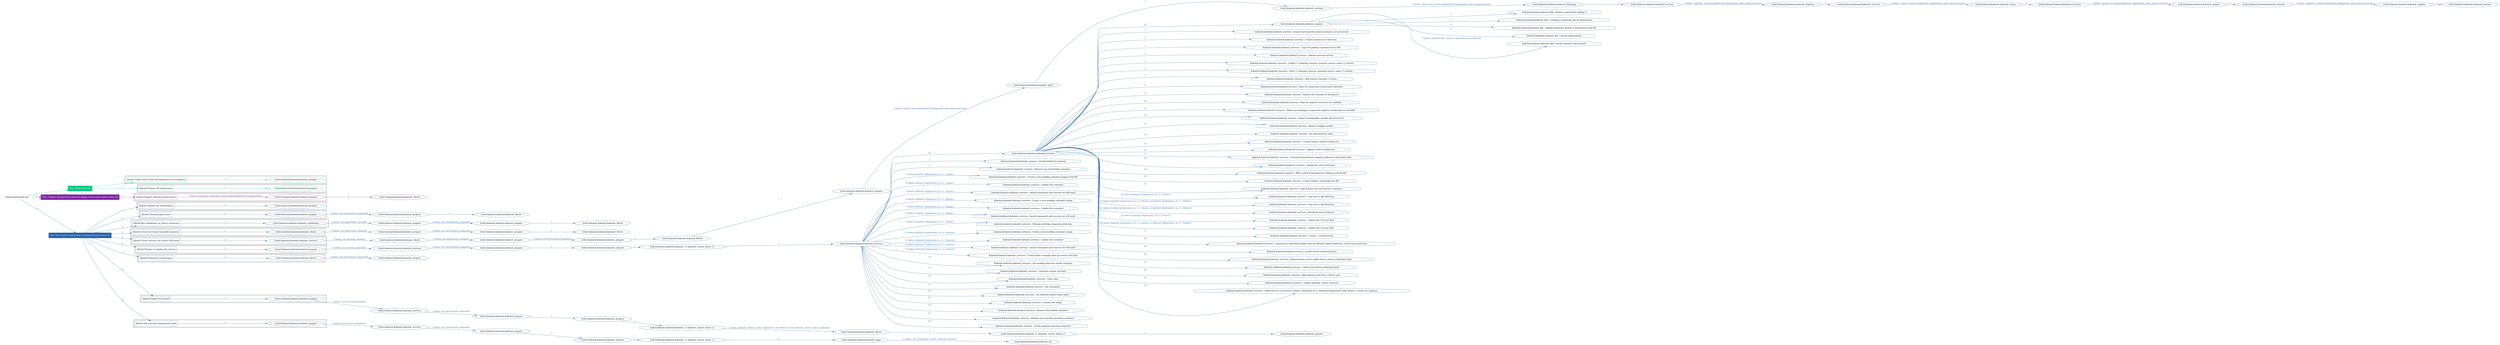 digraph {
	graph [concentrate=true ordering=in rankdir=LR ratio=fill]
	edge [esep=5 sep=10]
	"kubeinit/playbook.yml" [id=root_node style=dotted]
	play_42e244f8 [label="Play: Initial setup (1)" color="#03c980" fontcolor="#ffffff" id=play_42e244f8 shape=box style=filled tooltip=localhost]
	"kubeinit/playbook.yml" -> play_42e244f8 [label="1 " color="#03c980" fontcolor="#03c980" id=edge_1e1951b8 labeltooltip="1 " tooltip="1 "]
	subgraph "kubeinit.kubeinit.kubeinit_prepare" {
		role_d9546e90 [label="[role] kubeinit.kubeinit.kubeinit_prepare" color="#03c980" id=role_d9546e90 tooltip="kubeinit.kubeinit.kubeinit_prepare"]
	}
	subgraph "kubeinit.kubeinit.kubeinit_prepare" {
		role_b57c4869 [label="[role] kubeinit.kubeinit.kubeinit_prepare" color="#03c980" id=role_b57c4869 tooltip="kubeinit.kubeinit.kubeinit_prepare"]
	}
	subgraph "Play: Initial setup (1)" {
		play_42e244f8 -> block_f4c8f194 [label=1 color="#03c980" fontcolor="#03c980" id=edge_b91d3b22 labeltooltip=1 tooltip=1]
		subgraph cluster_block_f4c8f194 {
			block_f4c8f194 [label="[block] Gather facts about the deployment environment" color="#03c980" id=block_f4c8f194 labeltooltip="Gather facts about the deployment environment" shape=box tooltip="Gather facts about the deployment environment"]
			block_f4c8f194 -> role_d9546e90 [label="1 " color="#03c980" fontcolor="#03c980" id=edge_e4aee922 labeltooltip="1 " tooltip="1 "]
		}
		play_42e244f8 -> block_3f05c169 [label=2 color="#03c980" fontcolor="#03c980" id=edge_5834e0d4 labeltooltip=2 tooltip=2]
		subgraph cluster_block_3f05c169 {
			block_3f05c169 [label="[block] Prepare the hypervisors" color="#03c980" id=block_3f05c169 labeltooltip="Prepare the hypervisors" shape=box tooltip="Prepare the hypervisors"]
			block_3f05c169 -> role_b57c4869 [label="1 " color="#03c980" fontcolor="#03c980" id=edge_f9e964bc labeltooltip="1 " tooltip="1 "]
		}
	}
	play_989cc73f [label="Play: Prepare all hypervisor hosts to deploy service and cluster nodes (0)" color="#8225a7" fontcolor="#ffffff" id=play_989cc73f shape=box style=filled tooltip="Play: Prepare all hypervisor hosts to deploy service and cluster nodes (0)"]
	"kubeinit/playbook.yml" -> play_989cc73f [label="2 " color="#8225a7" fontcolor="#8225a7" id=edge_60606e84 labeltooltip="2 " tooltip="2 "]
	subgraph "kubeinit.kubeinit.kubeinit_libvirt" {
		role_faf6bb1a [label="[role] kubeinit.kubeinit.kubeinit_libvirt" color="#8225a7" id=role_faf6bb1a tooltip="kubeinit.kubeinit.kubeinit_libvirt"]
	}
	subgraph "kubeinit.kubeinit.kubeinit_prepare" {
		role_3ed3bcba [label="[role] kubeinit.kubeinit.kubeinit_prepare" color="#8225a7" id=role_3ed3bcba tooltip="kubeinit.kubeinit.kubeinit_prepare"]
		role_3ed3bcba -> role_faf6bb1a [label="1 " color="#8225a7" fontcolor="#8225a7" id=edge_54ae3745 labeltooltip="1 " tooltip="1 "]
	}
	subgraph "Play: Prepare all hypervisor hosts to deploy service and cluster nodes (0)" {
		play_989cc73f -> block_2b650f80 [label=1 color="#8225a7" fontcolor="#8225a7" id=edge_3385cfff labeltooltip=1 tooltip=1]
		subgraph cluster_block_2b650f80 {
			block_2b650f80 [label="[block] Prepare individual hypervisors" color="#8225a7" id=block_2b650f80 labeltooltip="Prepare individual hypervisors" shape=box tooltip="Prepare individual hypervisors"]
			block_2b650f80 -> role_3ed3bcba [label="1 [when: inventory_hostname in hostvars['kubeinit-facts'].hypervisors]" color="#8225a7" fontcolor="#8225a7" id=edge_51f7db3e labeltooltip="1 [when: inventory_hostname in hostvars['kubeinit-facts'].hypervisors]" tooltip="1 [when: inventory_hostname in hostvars['kubeinit-facts'].hypervisors]"]
		}
	}
	play_c8bc311c [label="Play: Run cluster deployment on prepared hypervisors (1)" color="#2562a7" fontcolor="#ffffff" id=play_c8bc311c shape=box style=filled tooltip=localhost]
	"kubeinit/playbook.yml" -> play_c8bc311c [label="3 " color="#2562a7" fontcolor="#2562a7" id=edge_22ffd427 labeltooltip="3 " tooltip="3 "]
	subgraph "kubeinit.kubeinit.kubeinit_prepare" {
		role_20890794 [label="[role] kubeinit.kubeinit.kubeinit_prepare" color="#2562a7" id=role_20890794 tooltip="kubeinit.kubeinit.kubeinit_prepare"]
	}
	subgraph "kubeinit.kubeinit.kubeinit_libvirt" {
		role_d68e4cef [label="[role] kubeinit.kubeinit.kubeinit_libvirt" color="#2562a7" id=role_d68e4cef tooltip="kubeinit.kubeinit.kubeinit_libvirt"]
	}
	subgraph "kubeinit.kubeinit.kubeinit_prepare" {
		role_cb5c30f6 [label="[role] kubeinit.kubeinit.kubeinit_prepare" color="#2562a7" id=role_cb5c30f6 tooltip="kubeinit.kubeinit.kubeinit_prepare"]
		role_cb5c30f6 -> role_d68e4cef [label="1 " color="#2562a7" fontcolor="#2562a7" id=edge_a87e26b9 labeltooltip="1 " tooltip="1 "]
	}
	subgraph "kubeinit.kubeinit.kubeinit_prepare" {
		role_8120a46f [label="[role] kubeinit.kubeinit.kubeinit_prepare" color="#2562a7" id=role_8120a46f tooltip="kubeinit.kubeinit.kubeinit_prepare"]
		role_8120a46f -> role_cb5c30f6 [label="1 [when: not environment_prepared]" color="#2562a7" fontcolor="#2562a7" id=edge_99694b07 labeltooltip="1 [when: not environment_prepared]" tooltip="1 [when: not environment_prepared]"]
	}
	subgraph "kubeinit.kubeinit.kubeinit_libvirt" {
		role_d06cf3f2 [label="[role] kubeinit.kubeinit.kubeinit_libvirt" color="#2562a7" id=role_d06cf3f2 tooltip="kubeinit.kubeinit.kubeinit_libvirt"]
	}
	subgraph "kubeinit.kubeinit.kubeinit_prepare" {
		role_d51ff92b [label="[role] kubeinit.kubeinit.kubeinit_prepare" color="#2562a7" id=role_d51ff92b tooltip="kubeinit.kubeinit.kubeinit_prepare"]
		role_d51ff92b -> role_d06cf3f2 [label="1 " color="#2562a7" fontcolor="#2562a7" id=edge_aaea1146 labeltooltip="1 " tooltip="1 "]
	}
	subgraph "kubeinit.kubeinit.kubeinit_prepare" {
		role_547bce55 [label="[role] kubeinit.kubeinit.kubeinit_prepare" color="#2562a7" id=role_547bce55 tooltip="kubeinit.kubeinit.kubeinit_prepare"]
		role_547bce55 -> role_d51ff92b [label="1 [when: not environment_prepared]" color="#2562a7" fontcolor="#2562a7" id=edge_a17c99a7 labeltooltip="1 [when: not environment_prepared]" tooltip="1 [when: not environment_prepared]"]
	}
	subgraph "kubeinit.kubeinit.kubeinit_validations" {
		role_ed569d4a [label="[role] kubeinit.kubeinit.kubeinit_validations" color="#2562a7" id=role_ed569d4a tooltip="kubeinit.kubeinit.kubeinit_validations"]
		role_ed569d4a -> role_547bce55 [label="1 [when: not hypervisors_cleaned]" color="#2562a7" fontcolor="#2562a7" id=edge_edaa3bbb labeltooltip="1 [when: not hypervisors_cleaned]" tooltip="1 [when: not hypervisors_cleaned]"]
	}
	subgraph "kubeinit.kubeinit.kubeinit_libvirt" {
		role_083f1876 [label="[role] kubeinit.kubeinit.kubeinit_libvirt" color="#2562a7" id=role_083f1876 tooltip="kubeinit.kubeinit.kubeinit_libvirt"]
	}
	subgraph "kubeinit.kubeinit.kubeinit_prepare" {
		role_628fb7a4 [label="[role] kubeinit.kubeinit.kubeinit_prepare" color="#2562a7" id=role_628fb7a4 tooltip="kubeinit.kubeinit.kubeinit_prepare"]
		role_628fb7a4 -> role_083f1876 [label="1 " color="#2562a7" fontcolor="#2562a7" id=edge_62d9f1c4 labeltooltip="1 " tooltip="1 "]
	}
	subgraph "kubeinit.kubeinit.kubeinit_prepare" {
		role_8d0ef0d5 [label="[role] kubeinit.kubeinit.kubeinit_prepare" color="#2562a7" id=role_8d0ef0d5 tooltip="kubeinit.kubeinit.kubeinit_prepare"]
		role_8d0ef0d5 -> role_628fb7a4 [label="1 [when: not environment_prepared]" color="#2562a7" fontcolor="#2562a7" id=edge_c44d6327 labeltooltip="1 [when: not environment_prepared]" tooltip="1 [when: not environment_prepared]"]
	}
	subgraph "kubeinit.kubeinit.kubeinit_libvirt" {
		role_dfb005b9 [label="[role] kubeinit.kubeinit.kubeinit_libvirt" color="#2562a7" id=role_dfb005b9 tooltip="kubeinit.kubeinit.kubeinit_libvirt"]
		role_dfb005b9 -> role_8d0ef0d5 [label="1 [when: not hypervisors_cleaned]" color="#2562a7" fontcolor="#2562a7" id=edge_dd7a2e96 labeltooltip="1 [when: not hypervisors_cleaned]" tooltip="1 [when: not hypervisors_cleaned]"]
	}
	subgraph "kubeinit.kubeinit.kubeinit_services" {
		role_393c194b [label="[role] kubeinit.kubeinit.kubeinit_services" color="#2562a7" id=role_393c194b tooltip="kubeinit.kubeinit.kubeinit_services"]
	}
	subgraph "kubeinit.kubeinit.kubeinit_registry" {
		role_a45df816 [label="[role] kubeinit.kubeinit.kubeinit_registry" color="#2562a7" id=role_a45df816 tooltip="kubeinit.kubeinit.kubeinit_registry"]
		role_a45df816 -> role_393c194b [label="1 " color="#2562a7" fontcolor="#2562a7" id=edge_ab896082 labeltooltip="1 " tooltip="1 "]
	}
	subgraph "kubeinit.kubeinit.kubeinit_services" {
		role_e34372f3 [label="[role] kubeinit.kubeinit.kubeinit_services" color="#2562a7" id=role_e34372f3 tooltip="kubeinit.kubeinit.kubeinit_services"]
		role_e34372f3 -> role_a45df816 [label="1 [when: 'registry' in hostvars[kubeinit_deployment_node_name].services]" color="#2562a7" fontcolor="#2562a7" id=edge_83b61aa1 labeltooltip="1 [when: 'registry' in hostvars[kubeinit_deployment_node_name].services]" tooltip="1 [when: 'registry' in hostvars[kubeinit_deployment_node_name].services]"]
	}
	subgraph "kubeinit.kubeinit.kubeinit_apache" {
		role_9abe15b5 [label="[role] kubeinit.kubeinit.kubeinit_apache" color="#2562a7" id=role_9abe15b5 tooltip="kubeinit.kubeinit.kubeinit_apache"]
		role_9abe15b5 -> role_e34372f3 [label="1 " color="#2562a7" fontcolor="#2562a7" id=edge_14d69150 labeltooltip="1 " tooltip="1 "]
	}
	subgraph "kubeinit.kubeinit.kubeinit_services" {
		role_fe575881 [label="[role] kubeinit.kubeinit.kubeinit_services" color="#2562a7" id=role_fe575881 tooltip="kubeinit.kubeinit.kubeinit_services"]
		role_fe575881 -> role_9abe15b5 [label="1 [when: 'apache' in hostvars[kubeinit_deployment_node_name].services]" color="#2562a7" fontcolor="#2562a7" id=edge_72439641 labeltooltip="1 [when: 'apache' in hostvars[kubeinit_deployment_node_name].services]" tooltip="1 [when: 'apache' in hostvars[kubeinit_deployment_node_name].services]"]
	}
	subgraph "kubeinit.kubeinit.kubeinit_nexus" {
		role_277f8f9c [label="[role] kubeinit.kubeinit.kubeinit_nexus" color="#2562a7" id=role_277f8f9c tooltip="kubeinit.kubeinit.kubeinit_nexus"]
		role_277f8f9c -> role_fe575881 [label="1 " color="#2562a7" fontcolor="#2562a7" id=edge_4ac72d30 labeltooltip="1 " tooltip="1 "]
	}
	subgraph "kubeinit.kubeinit.kubeinit_services" {
		role_944e7c6f [label="[role] kubeinit.kubeinit.kubeinit_services" color="#2562a7" id=role_944e7c6f tooltip="kubeinit.kubeinit.kubeinit_services"]
		role_944e7c6f -> role_277f8f9c [label="1 [when: 'nexus' in hostvars[kubeinit_deployment_node_name].services]" color="#2562a7" fontcolor="#2562a7" id=edge_e84fbb51 labeltooltip="1 [when: 'nexus' in hostvars[kubeinit_deployment_node_name].services]" tooltip="1 [when: 'nexus' in hostvars[kubeinit_deployment_node_name].services]"]
	}
	subgraph "kubeinit.kubeinit.kubeinit_haproxy" {
		role_cde530d7 [label="[role] kubeinit.kubeinit.kubeinit_haproxy" color="#2562a7" id=role_cde530d7 tooltip="kubeinit.kubeinit.kubeinit_haproxy"]
		role_cde530d7 -> role_944e7c6f [label="1 " color="#2562a7" fontcolor="#2562a7" id=edge_bcba0650 labeltooltip="1 " tooltip="1 "]
	}
	subgraph "kubeinit.kubeinit.kubeinit_services" {
		role_4569826a [label="[role] kubeinit.kubeinit.kubeinit_services" color="#2562a7" id=role_4569826a tooltip="kubeinit.kubeinit.kubeinit_services"]
		role_4569826a -> role_cde530d7 [label="1 [when: 'haproxy' in hostvars[kubeinit_deployment_node_name].services]" color="#2562a7" fontcolor="#2562a7" id=edge_2f74b933 labeltooltip="1 [when: 'haproxy' in hostvars[kubeinit_deployment_node_name].services]" tooltip="1 [when: 'haproxy' in hostvars[kubeinit_deployment_node_name].services]"]
	}
	subgraph "kubeinit.kubeinit.kubeinit_dnsmasq" {
		role_87e85db6 [label="[role] kubeinit.kubeinit.kubeinit_dnsmasq" color="#2562a7" id=role_87e85db6 tooltip="kubeinit.kubeinit.kubeinit_dnsmasq"]
		role_87e85db6 -> role_4569826a [label="1 " color="#2562a7" fontcolor="#2562a7" id=edge_be9045da labeltooltip="1 " tooltip="1 "]
	}
	subgraph "kubeinit.kubeinit.kubeinit_services" {
		role_64600c8c [label="[role] kubeinit.kubeinit.kubeinit_services" color="#2562a7" id=role_64600c8c tooltip="kubeinit.kubeinit.kubeinit_services"]
		role_64600c8c -> role_87e85db6 [label="1 [when: 'dnsmasq' in hostvars[kubeinit_deployment_node_name].services]" color="#2562a7" fontcolor="#2562a7" id=edge_2c0a314c labeltooltip="1 [when: 'dnsmasq' in hostvars[kubeinit_deployment_node_name].services]" tooltip="1 [when: 'dnsmasq' in hostvars[kubeinit_deployment_node_name].services]"]
	}
	subgraph "kubeinit.kubeinit.kubeinit_bind" {
		role_413295aa [label="[role] kubeinit.kubeinit.kubeinit_bind" color="#2562a7" id=role_413295aa tooltip="kubeinit.kubeinit.kubeinit_bind"]
		role_413295aa -> role_64600c8c [label="1 " color="#2562a7" fontcolor="#2562a7" id=edge_1981d1b9 labeltooltip="1 " tooltip="1 "]
	}
	subgraph "kubeinit.kubeinit.kubeinit_prepare" {
		role_55ae7fe6 [label="[role] kubeinit.kubeinit.kubeinit_prepare" color="#2562a7" id=role_55ae7fe6 tooltip="kubeinit.kubeinit.kubeinit_prepare"]
		role_55ae7fe6 -> role_413295aa [label="1 [when: 'bind' in hostvars[kubeinit_deployment_node_name].services]" color="#2562a7" fontcolor="#2562a7" id=edge_7ae6595b labeltooltip="1 [when: 'bind' in hostvars[kubeinit_deployment_node_name].services]" tooltip="1 [when: 'bind' in hostvars[kubeinit_deployment_node_name].services]"]
	}
	subgraph "kubeinit.kubeinit.kubeinit_libvirt" {
		role_6c0e1702 [label="[role] kubeinit.kubeinit.kubeinit_libvirt" color="#2562a7" id=role_6c0e1702 tooltip="kubeinit.kubeinit.kubeinit_libvirt"]
		role_6c0e1702 -> role_55ae7fe6 [label="1 " color="#2562a7" fontcolor="#2562a7" id=edge_a5422175 labeltooltip="1 " tooltip="1 "]
	}
	subgraph "kubeinit.kubeinit.kubeinit_prepare" {
		role_e1e1d850 [label="[role] kubeinit.kubeinit.kubeinit_prepare" color="#2562a7" id=role_e1e1d850 tooltip="kubeinit.kubeinit.kubeinit_prepare"]
		role_e1e1d850 -> role_6c0e1702 [label="1 " color="#2562a7" fontcolor="#2562a7" id=edge_8c3ee0d5 labeltooltip="1 " tooltip="1 "]
	}
	subgraph "kubeinit.kubeinit.kubeinit_prepare" {
		role_0864e95d [label="[role] kubeinit.kubeinit.kubeinit_prepare" color="#2562a7" id=role_0864e95d tooltip="kubeinit.kubeinit.kubeinit_prepare"]
		role_0864e95d -> role_e1e1d850 [label="1 [when: not environment_prepared]" color="#2562a7" fontcolor="#2562a7" id=edge_b40484a5 labeltooltip="1 [when: not environment_prepared]" tooltip="1 [when: not environment_prepared]"]
	}
	subgraph "kubeinit.kubeinit.kubeinit_libvirt" {
		role_33d651c0 [label="[role] kubeinit.kubeinit.kubeinit_libvirt" color="#2562a7" id=role_33d651c0 tooltip="kubeinit.kubeinit.kubeinit_libvirt"]
		role_33d651c0 -> role_0864e95d [label="1 [when: not hypervisors_cleaned]" color="#2562a7" fontcolor="#2562a7" id=edge_5c3a0531 labeltooltip="1 [when: not hypervisors_cleaned]" tooltip="1 [when: not hypervisors_cleaned]"]
	}
	subgraph "kubeinit.kubeinit.kubeinit_services" {
		role_1fc69fdf [label="[role] kubeinit.kubeinit.kubeinit_services" color="#2562a7" id=role_1fc69fdf tooltip="kubeinit.kubeinit.kubeinit_services"]
		role_1fc69fdf -> role_33d651c0 [label="1 [when: not network_created]" color="#2562a7" fontcolor="#2562a7" id=edge_e6607e3c labeltooltip="1 [when: not network_created]" tooltip="1 [when: not network_created]"]
	}
	subgraph "kubeinit.kubeinit.kubeinit_prepare" {
		role_a03e78ae [label="[role] kubeinit.kubeinit.kubeinit_prepare" color="#2562a7" id=role_a03e78ae tooltip="kubeinit.kubeinit.kubeinit_prepare"]
		task_5f88e797 [label="kubeinit.kubeinit.kubeinit_k8s : Remove repo before adding it" color="#2562a7" id=task_5f88e797 shape=octagon tooltip="kubeinit.kubeinit.kubeinit_k8s : Remove repo before adding it"]
		role_a03e78ae -> task_5f88e797 [label="1 " color="#2562a7" fontcolor="#2562a7" id=edge_fd5378a0 labeltooltip="1 " tooltip="1 "]
		task_5d8c2576 [label="kubeinit.kubeinit.kubeinit_k8s : Creating a repository file for Kubernetes" color="#2562a7" id=task_5d8c2576 shape=octagon tooltip="kubeinit.kubeinit.kubeinit_k8s : Creating a repository file for Kubernetes"]
		role_a03e78ae -> task_5d8c2576 [label="2 " color="#2562a7" fontcolor="#2562a7" id=edge_168c36da labeltooltip="2 " tooltip="2 "]
		task_48e91de2 [label="kubeinit.kubeinit.kubeinit_k8s : Adding repository details in Kubernetes repo file." color="#2562a7" id=task_48e91de2 shape=octagon tooltip="kubeinit.kubeinit.kubeinit_k8s : Adding repository details in Kubernetes repo file."]
		role_a03e78ae -> task_48e91de2 [label="3 " color="#2562a7" fontcolor="#2562a7" id=edge_da0cce11 labeltooltip="3 " tooltip="3 "]
		task_f73ea80f [label="kubeinit.kubeinit.kubeinit_k8s : Install requirements" color="#2562a7" id=task_f73ea80f shape=octagon tooltip="kubeinit.kubeinit.kubeinit_k8s : Install requirements"]
		role_a03e78ae -> task_f73ea80f [label="4 " color="#2562a7" fontcolor="#2562a7" id=edge_8b3468db labeltooltip="4 " tooltip="4 "]
		task_a3e29158 [label="kubeinit.kubeinit.kubeinit_k8s : Install common requirements" color="#2562a7" id=task_a3e29158 shape=octagon tooltip="kubeinit.kubeinit.kubeinit_k8s : Install common requirements"]
		role_a03e78ae -> task_a3e29158 [label="5 [when: kubeinit_k8s_common_dependencies is defined]" color="#2562a7" fontcolor="#2562a7" id=edge_c68207af labeltooltip="5 [when: kubeinit_k8s_common_dependencies is defined]" tooltip="5 [when: kubeinit_k8s_common_dependencies is defined]"]
	}
	subgraph "kubeinit.kubeinit.kubeinit_services" {
		role_c38144dc [label="[role] kubeinit.kubeinit.kubeinit_services" color="#2562a7" id=role_c38144dc tooltip="kubeinit.kubeinit.kubeinit_services"]
		task_924d82d4 [label="kubeinit.kubeinit.kubeinit_services : Ensure user specific systemd instance are persistent" color="#2562a7" id=task_924d82d4 shape=octagon tooltip="kubeinit.kubeinit.kubeinit_services : Ensure user specific systemd instance are persistent"]
		role_c38144dc -> task_924d82d4 [label="1 " color="#2562a7" fontcolor="#2562a7" id=edge_4f297fee labeltooltip="1 " tooltip="1 "]
		task_49b4b159 [label="kubeinit.kubeinit.kubeinit_services : Create systemd user directory" color="#2562a7" id=task_49b4b159 shape=octagon tooltip="kubeinit.kubeinit.kubeinit_services : Create systemd user directory"]
		role_c38144dc -> task_49b4b159 [label="2 " color="#2562a7" fontcolor="#2562a7" id=edge_0caf2b96 labeltooltip="2 " tooltip="2 "]
		task_49e68eff [label="kubeinit.kubeinit.kubeinit_services : Copy the podman systemd service file" color="#2562a7" id=task_49e68eff shape=octagon tooltip="kubeinit.kubeinit.kubeinit_services : Copy the podman systemd service file"]
		role_c38144dc -> task_49e68eff [label="3 " color="#2562a7" fontcolor="#2562a7" id=edge_0d854b4b labeltooltip="3 " tooltip="3 "]
		task_e6019556 [label="kubeinit.kubeinit.kubeinit_services : Reload systemd service" color="#2562a7" id=task_e6019556 shape=octagon tooltip="kubeinit.kubeinit.kubeinit_services : Reload systemd service"]
		role_c38144dc -> task_e6019556 [label="4 " color="#2562a7" fontcolor="#2562a7" id=edge_9f67343c labeltooltip="4 " tooltip="4 "]
		task_acd3a3b6 [label="kubeinit.kubeinit.kubeinit_services : Enable {{ kubeinit_services_systemd_service_name }}.service" color="#2562a7" id=task_acd3a3b6 shape=octagon tooltip="kubeinit.kubeinit.kubeinit_services : Enable {{ kubeinit_services_systemd_service_name }}.service"]
		role_c38144dc -> task_acd3a3b6 [label="5 " color="#2562a7" fontcolor="#2562a7" id=edge_cc7eada1 labeltooltip="5 " tooltip="5 "]
		task_b0c1d27e [label="kubeinit.kubeinit.kubeinit_services : Start {{ kubeinit_services_systemd_service_name }}.service" color="#2562a7" id=task_b0c1d27e shape=octagon tooltip="kubeinit.kubeinit.kubeinit_services : Start {{ kubeinit_services_systemd_service_name }}.service"]
		role_c38144dc -> task_b0c1d27e [label="6 " color="#2562a7" fontcolor="#2562a7" id=edge_0beea1d4 labeltooltip="6 " tooltip="6 "]
		task_208efa67 [label="kubeinit.kubeinit.kubeinit_services : Add remote container to hosts" color="#2562a7" id=task_208efa67 shape=octagon tooltip="kubeinit.kubeinit.kubeinit_services : Add remote container to hosts"]
		role_c38144dc -> task_208efa67 [label="7 " color="#2562a7" fontcolor="#2562a7" id=edge_abb6c97a labeltooltip="7 " tooltip="7 "]
		task_bc14a6f4 [label="kubeinit.kubeinit.kubeinit_services : Wait for connection to provision container" color="#2562a7" id=task_bc14a6f4 shape=octagon tooltip="kubeinit.kubeinit.kubeinit_services : Wait for connection to provision container"]
		role_c38144dc -> task_bc14a6f4 [label="8 " color="#2562a7" fontcolor="#2562a7" id=edge_376f2f9e labeltooltip="8 " tooltip="8 "]
		task_d73e8bde [label="kubeinit.kubeinit.kubeinit_services : Read in the contents of domain.crt" color="#2562a7" id=task_d73e8bde shape=octagon tooltip="kubeinit.kubeinit.kubeinit_services : Read in the contents of domain.crt"]
		role_c38144dc -> task_d73e8bde [label="9 " color="#2562a7" fontcolor="#2562a7" id=edge_036b5fa0 labeltooltip="9 " tooltip="9 "]
		task_cb1d91b1 [label="kubeinit.kubeinit.kubeinit_services : Wait for registry service to be available" color="#2562a7" id=task_cb1d91b1 shape=octagon tooltip="kubeinit.kubeinit.kubeinit_services : Wait for registry service to be available"]
		role_c38144dc -> task_cb1d91b1 [label="10 " color="#2562a7" fontcolor="#2562a7" id=edge_25a616c9 labeltooltip="10 " tooltip="10 "]
		task_ec1cc793 [label="kubeinit.kubeinit.kubeinit_services : Make sure packages to generate registry credentials are installed" color="#2562a7" id=task_ec1cc793 shape=octagon tooltip="kubeinit.kubeinit.kubeinit_services : Make sure packages to generate registry credentials are installed"]
		role_c38144dc -> task_ec1cc793 [label="11 " color="#2562a7" fontcolor="#2562a7" id=edge_490a4f6b labeltooltip="11 " tooltip="11 "]
		task_eb9cd8ec [label="kubeinit.kubeinit.kubeinit_services : Install cryptography, passlib and nexus3-cli" color="#2562a7" id=task_eb9cd8ec shape=octagon tooltip="kubeinit.kubeinit.kubeinit_services : Install cryptography, passlib and nexus3-cli"]
		role_c38144dc -> task_eb9cd8ec [label="12 " color="#2562a7" fontcolor="#2562a7" id=edge_7199588c labeltooltip="12 " tooltip="12 "]
		task_fcd43b9c [label="kubeinit.kubeinit.kubeinit_services : Remove nologin marker" color="#2562a7" id=task_fcd43b9c shape=octagon tooltip="kubeinit.kubeinit.kubeinit_services : Remove nologin marker"]
		role_c38144dc -> task_fcd43b9c [label="13 " color="#2562a7" fontcolor="#2562a7" id=edge_ed7a44e1 labeltooltip="13 " tooltip="13 "]
		task_1a8c311b [label="kubeinit.kubeinit.kubeinit_services : Set disconnected_auth" color="#2562a7" id=task_1a8c311b shape=octagon tooltip="kubeinit.kubeinit.kubeinit_services : Set disconnected_auth"]
		role_c38144dc -> task_1a8c311b [label="14 " color="#2562a7" fontcolor="#2562a7" id=edge_572d9b7e labeltooltip="14 " tooltip="14 "]
		task_8dd6ccb1 [label="kubeinit.kubeinit.kubeinit_services : Create registry auth for pullsecret" color="#2562a7" id=task_8dd6ccb1 shape=octagon tooltip="kubeinit.kubeinit.kubeinit_services : Create registry auth for pullsecret"]
		role_c38144dc -> task_8dd6ccb1 [label="15 " color="#2562a7" fontcolor="#2562a7" id=edge_f45306d3 labeltooltip="15 " tooltip="15 "]
		task_800909a1 [label="kubeinit.kubeinit.kubeinit_services : Append auths to pullsecret" color="#2562a7" id=task_800909a1 shape=octagon tooltip="kubeinit.kubeinit.kubeinit_services : Append auths to pullsecret"]
		role_c38144dc -> task_800909a1 [label="16 " color="#2562a7" fontcolor="#2562a7" id=edge_4f8b2611 labeltooltip="16 " tooltip="16 "]
		task_dd377e2e [label="kubeinit.kubeinit.kubeinit_services : Override final kubeinit_registry_pullsecret with both auths" color="#2562a7" id=task_dd377e2e shape=octagon tooltip="kubeinit.kubeinit.kubeinit_services : Override final kubeinit_registry_pullsecret with both auths"]
		role_c38144dc -> task_dd377e2e [label="17 " color="#2562a7" fontcolor="#2562a7" id=edge_babe5aae labeltooltip="17 " tooltip="17 "]
		task_de99131f [label="kubeinit.kubeinit.kubeinit_services : Debug the creds dictionary" color="#2562a7" id=task_de99131f shape=octagon tooltip="kubeinit.kubeinit.kubeinit_services : Debug the creds dictionary"]
		role_c38144dc -> task_de99131f [label="18 " color="#2562a7" fontcolor="#2562a7" id=edge_83f58c9b labeltooltip="18 " tooltip="18 "]
		task_ba7d9320 [label="kubeinit.kubeinit.kubeinit_services : Write auth for disconnected registry auth details" color="#2562a7" id=task_ba7d9320 shape=octagon tooltip="kubeinit.kubeinit.kubeinit_services : Write auth for disconnected registry auth details"]
		role_c38144dc -> task_ba7d9320 [label="19 " color="#2562a7" fontcolor="#2562a7" id=edge_790c2394 labeltooltip="19 " tooltip="19 "]
		task_36ea8ff0 [label="kubeinit.kubeinit.kubeinit_services : Create registry auth pullsecret file" color="#2562a7" id=task_36ea8ff0 shape=octagon tooltip="kubeinit.kubeinit.kubeinit_services : Create registry auth pullsecret file"]
		role_c38144dc -> task_36ea8ff0 [label="20 " color="#2562a7" fontcolor="#2562a7" id=edge_be25edf2 labeltooltip="20 " tooltip="20 "]
		task_a3bd43e3 [label="kubeinit.kubeinit.kubeinit_services : Copy domain cert into services container" color="#2562a7" id=task_a3bd43e3 shape=octagon tooltip="kubeinit.kubeinit.kubeinit_services : Copy domain cert into services container"]
		role_c38144dc -> task_a3bd43e3 [label="21 " color="#2562a7" fontcolor="#2562a7" id=edge_bafb6ba4 labeltooltip="21 " tooltip="21 "]
		task_b272d182 [label="kubeinit.kubeinit.kubeinit_services : Copy cert to pki directory" color="#2562a7" id=task_b272d182 shape=octagon tooltip="kubeinit.kubeinit.kubeinit_services : Copy cert to pki directory"]
		role_c38144dc -> task_b272d182 [label="22 [when: kubeinit_deployment_os == 'centos']" color="#2562a7" fontcolor="#2562a7" id=edge_f5326021 labeltooltip="22 [when: kubeinit_deployment_os == 'centos']" tooltip="22 [when: kubeinit_deployment_os == 'centos']"]
		task_b31ef0be [label="kubeinit.kubeinit.kubeinit_services : Copy cert to pki directory" color="#2562a7" id=task_b31ef0be shape=octagon tooltip="kubeinit.kubeinit.kubeinit_services : Copy cert to pki directory"]
		role_c38144dc -> task_b31ef0be [label="23 [when: kubeinit_deployment_os == 'ubuntu' or kubeinit_deployment_os == 'debian']" color="#2562a7" fontcolor="#2562a7" id=edge_6589500a labeltooltip="23 [when: kubeinit_deployment_os == 'ubuntu' or kubeinit_deployment_os == 'debian']" tooltip="23 [when: kubeinit_deployment_os == 'ubuntu' or kubeinit_deployment_os == 'debian']"]
		task_f0979397 [label="kubeinit.kubeinit.kubeinit_services : Install all certs in ubuntu" color="#2562a7" id=task_f0979397 shape=octagon tooltip="kubeinit.kubeinit.kubeinit_services : Install all certs in ubuntu"]
		role_c38144dc -> task_f0979397 [label="24 [when: kubeinit_deployment_os == 'ubuntu' or kubeinit_deployment_os == 'debian']" color="#2562a7" fontcolor="#2562a7" id=edge_b7c8d2bd labeltooltip="24 [when: kubeinit_deployment_os == 'ubuntu' or kubeinit_deployment_os == 'debian']" tooltip="24 [when: kubeinit_deployment_os == 'ubuntu' or kubeinit_deployment_os == 'debian']"]
		task_74c77564 [label="kubeinit.kubeinit.kubeinit_services : Update the CA trust files" color="#2562a7" id=task_74c77564 shape=octagon tooltip="kubeinit.kubeinit.kubeinit_services : Update the CA trust files"]
		role_c38144dc -> task_74c77564 [label="25 [when: kubeinit_deployment_os == 'centos']" color="#2562a7" fontcolor="#2562a7" id=edge_13865e1e labeltooltip="25 [when: kubeinit_deployment_os == 'centos']" tooltip="25 [when: kubeinit_deployment_os == 'centos']"]
		task_544abf31 [label="kubeinit.kubeinit.kubeinit_services : Update the CA trust files" color="#2562a7" id=task_544abf31 shape=octagon tooltip="kubeinit.kubeinit.kubeinit_services : Update the CA trust files"]
		role_c38144dc -> task_544abf31 [label="26 [when: kubeinit_deployment_os == 'ubuntu' or kubeinit_deployment_os == 'debian']" color="#2562a7" fontcolor="#2562a7" id=edge_951084e6 labeltooltip="26 [when: kubeinit_deployment_os == 'ubuntu' or kubeinit_deployment_os == 'debian']" tooltip="26 [when: kubeinit_deployment_os == 'ubuntu' or kubeinit_deployment_os == 'debian']"]
		task_1655620b [label="kubeinit.kubeinit.kubeinit_services : Create ~/.ssh directory" color="#2562a7" id=task_1655620b shape=octagon tooltip="kubeinit.kubeinit.kubeinit_services : Create ~/.ssh directory"]
		role_c38144dc -> task_1655620b [label="27 " color="#2562a7" fontcolor="#2562a7" id=edge_b9b8a089 labeltooltip="27 " tooltip="27 "]
		task_07663cce [label="kubeinit.kubeinit.kubeinit_services : Generate an OpenSSH keypair with the default values (4096 bits, rsa) for provision host" color="#2562a7" id=task_07663cce shape=octagon tooltip="kubeinit.kubeinit.kubeinit_services : Generate an OpenSSH keypair with the default values (4096 bits, rsa) for provision host"]
		role_c38144dc -> task_07663cce [label="28 " color="#2562a7" fontcolor="#2562a7" id=edge_89b1da6a labeltooltip="28 " tooltip="28 "]
		task_fc0d668c [label="kubeinit.kubeinit.kubeinit_services : Install cluster authorized keys" color="#2562a7" id=task_fc0d668c shape=octagon tooltip="kubeinit.kubeinit.kubeinit_services : Install cluster authorized keys"]
		role_c38144dc -> task_fc0d668c [label="29 " color="#2562a7" fontcolor="#2562a7" id=edge_8e92e1d8 labeltooltip="29 " tooltip="29 "]
		task_11130522 [label="kubeinit.kubeinit.kubeinit_services : Add provision service public key to cluster authorized_keys" color="#2562a7" id=task_11130522 shape=octagon tooltip="kubeinit.kubeinit.kubeinit_services : Add provision service public key to cluster authorized_keys"]
		role_c38144dc -> task_11130522 [label="30 " color="#2562a7" fontcolor="#2562a7" id=edge_d781dd7e labeltooltip="30 " tooltip="30 "]
		task_f7a4f244 [label="kubeinit.kubeinit.kubeinit_services : Update the cluster authorized_keys" color="#2562a7" id=task_f7a4f244 shape=octagon tooltip="kubeinit.kubeinit.kubeinit_services : Update the cluster authorized_keys"]
		role_c38144dc -> task_f7a4f244 [label="31 " color="#2562a7" fontcolor="#2562a7" id=edge_97ef69c2 labeltooltip="31 " tooltip="31 "]
		task_7bdf9baf [label="kubeinit.kubeinit.kubeinit_services : Add registry auth info to cluster vars" color="#2562a7" id=task_7bdf9baf shape=octagon tooltip="kubeinit.kubeinit.kubeinit_services : Add registry auth info to cluster vars"]
		role_c38144dc -> task_7bdf9baf [label="32 " color="#2562a7" fontcolor="#2562a7" id=edge_7886436b labeltooltip="32 " tooltip="32 "]
		task_2655e220 [label="kubeinit.kubeinit.kubeinit_services : Update kubeinit_cluster_hostvars" color="#2562a7" id=task_2655e220 shape=octagon tooltip="kubeinit.kubeinit.kubeinit_services : Update kubeinit_cluster_hostvars"]
		role_c38144dc -> task_2655e220 [label="33 " color="#2562a7" fontcolor="#2562a7" id=edge_a5c7a7ed labeltooltip="33 " tooltip="33 "]
		task_5d1c6917 [label="kubeinit.kubeinit.kubeinit_services : Make sure we can execute remote commands on {{ kubeinit_deployment_node_name }} before we continue" color="#2562a7" id=task_5d1c6917 shape=octagon tooltip="kubeinit.kubeinit.kubeinit_services : Make sure we can execute remote commands on {{ kubeinit_deployment_node_name }} before we continue"]
		role_c38144dc -> task_5d1c6917 [label="34 " color="#2562a7" fontcolor="#2562a7" id=edge_00923c70 labeltooltip="34 " tooltip="34 "]
		role_c38144dc -> role_a03e78ae [label="35 " color="#2562a7" fontcolor="#2562a7" id=edge_66ef4022 labeltooltip="35 " tooltip="35 "]
	}
	subgraph "kubeinit.kubeinit.kubeinit_services" {
		role_796b75eb [label="[role] kubeinit.kubeinit.kubeinit_services" color="#2562a7" id=role_796b75eb tooltip="kubeinit.kubeinit.kubeinit_services"]
		task_1f0e0781 [label="kubeinit.kubeinit.kubeinit_services : Install buildah if required" color="#2562a7" id=task_1f0e0781 shape=octagon tooltip="kubeinit.kubeinit.kubeinit_services : Install buildah if required"]
		role_796b75eb -> task_1f0e0781 [label="1 " color="#2562a7" fontcolor="#2562a7" id=edge_ae059b32 labeltooltip="1 " tooltip="1 "]
		task_1019617b [label="kubeinit.kubeinit.kubeinit_services : Remove any old buildah container" color="#2562a7" id=task_1019617b shape=octagon tooltip="kubeinit.kubeinit.kubeinit_services : Remove any old buildah container"]
		role_796b75eb -> task_1019617b [label="2 " color="#2562a7" fontcolor="#2562a7" id=edge_5b185905 labeltooltip="2 " tooltip="2 "]
		task_18cbbeb3 [label="kubeinit.kubeinit.kubeinit_services : Create a new working container image (CentOS)" color="#2562a7" id=task_18cbbeb3 shape=octagon tooltip="kubeinit.kubeinit.kubeinit_services : Create a new working container image (CentOS)"]
		role_796b75eb -> task_18cbbeb3 [label="3 [when: kubeinit_deployment_os == 'centos']" color="#2562a7" fontcolor="#2562a7" id=edge_77ff6123 labeltooltip="3 [when: kubeinit_deployment_os == 'centos']" tooltip="3 [when: kubeinit_deployment_os == 'centos']"]
		task_e4814019 [label="kubeinit.kubeinit.kubeinit_services : Update the container" color="#2562a7" id=task_e4814019 shape=octagon tooltip="kubeinit.kubeinit.kubeinit_services : Update the container"]
		role_796b75eb -> task_e4814019 [label="4 [when: kubeinit_deployment_os == 'centos']" color="#2562a7" fontcolor="#2562a7" id=edge_555d803f labeltooltip="4 [when: kubeinit_deployment_os == 'centos']" tooltip="4 [when: kubeinit_deployment_os == 'centos']"]
		task_fc717ff2 [label="kubeinit.kubeinit.kubeinit_services : Install commands and services we will need" color="#2562a7" id=task_fc717ff2 shape=octagon tooltip="kubeinit.kubeinit.kubeinit_services : Install commands and services we will need"]
		role_796b75eb -> task_fc717ff2 [label="5 [when: kubeinit_deployment_os == 'centos']" color="#2562a7" fontcolor="#2562a7" id=edge_7b6aa7fa labeltooltip="5 [when: kubeinit_deployment_os == 'centos']" tooltip="5 [when: kubeinit_deployment_os == 'centos']"]
		task_0915ed40 [label="kubeinit.kubeinit.kubeinit_services : Create a new working container image" color="#2562a7" id=task_0915ed40 shape=octagon tooltip="kubeinit.kubeinit.kubeinit_services : Create a new working container image"]
		role_796b75eb -> task_0915ed40 [label="6 [when: kubeinit_deployment_os == 'debian']" color="#2562a7" fontcolor="#2562a7" id=edge_3aa134ad labeltooltip="6 [when: kubeinit_deployment_os == 'debian']" tooltip="6 [when: kubeinit_deployment_os == 'debian']"]
		task_f783e25d [label="kubeinit.kubeinit.kubeinit_services : Update the container" color="#2562a7" id=task_f783e25d shape=octagon tooltip="kubeinit.kubeinit.kubeinit_services : Update the container"]
		role_796b75eb -> task_f783e25d [label="7 [when: kubeinit_deployment_os == 'debian']" color="#2562a7" fontcolor="#2562a7" id=edge_22201bd0 labeltooltip="7 [when: kubeinit_deployment_os == 'debian']" tooltip="7 [when: kubeinit_deployment_os == 'debian']"]
		task_139c23d8 [label="kubeinit.kubeinit.kubeinit_services : Install commands and services we will need" color="#2562a7" id=task_139c23d8 shape=octagon tooltip="kubeinit.kubeinit.kubeinit_services : Install commands and services we will need"]
		role_796b75eb -> task_139c23d8 [label="8 [when: kubeinit_deployment_os == 'debian']" color="#2562a7" fontcolor="#2562a7" id=edge_76d65d9d labeltooltip="8 [when: kubeinit_deployment_os == 'debian']" tooltip="8 [when: kubeinit_deployment_os == 'debian']"]
		task_bfaaf06d [label="kubeinit.kubeinit.kubeinit_services : Missing privilege separation directory" color="#2562a7" id=task_bfaaf06d shape=octagon tooltip="kubeinit.kubeinit.kubeinit_services : Missing privilege separation directory"]
		role_796b75eb -> task_bfaaf06d [label="9 [when: kubeinit_deployment_os == 'debian']" color="#2562a7" fontcolor="#2562a7" id=edge_d37ff258 labeltooltip="9 [when: kubeinit_deployment_os == 'debian']" tooltip="9 [when: kubeinit_deployment_os == 'debian']"]
		task_089fb859 [label="kubeinit.kubeinit.kubeinit_services : Create a new working container image" color="#2562a7" id=task_089fb859 shape=octagon tooltip="kubeinit.kubeinit.kubeinit_services : Create a new working container image"]
		role_796b75eb -> task_089fb859 [label="10 [when: kubeinit_deployment_os == 'ubuntu']" color="#2562a7" fontcolor="#2562a7" id=edge_39d261fd labeltooltip="10 [when: kubeinit_deployment_os == 'ubuntu']" tooltip="10 [when: kubeinit_deployment_os == 'ubuntu']"]
		task_ebf8b1fe [label="kubeinit.kubeinit.kubeinit_services : Update the container" color="#2562a7" id=task_ebf8b1fe shape=octagon tooltip="kubeinit.kubeinit.kubeinit_services : Update the container"]
		role_796b75eb -> task_ebf8b1fe [label="11 [when: kubeinit_deployment_os == 'ubuntu']" color="#2562a7" fontcolor="#2562a7" id=edge_f1a06455 labeltooltip="11 [when: kubeinit_deployment_os == 'ubuntu']" tooltip="11 [when: kubeinit_deployment_os == 'ubuntu']"]
		task_1387a653 [label="kubeinit.kubeinit.kubeinit_services : Install commands and services we will need" color="#2562a7" id=task_1387a653 shape=octagon tooltip="kubeinit.kubeinit.kubeinit_services : Install commands and services we will need"]
		role_796b75eb -> task_1387a653 [label="12 [when: kubeinit_deployment_os == 'ubuntu']" color="#2562a7" fontcolor="#2562a7" id=edge_014dfbb1 labeltooltip="12 [when: kubeinit_deployment_os == 'ubuntu']" tooltip="12 [when: kubeinit_deployment_os == 'ubuntu']"]
		task_523aeed7 [label="kubeinit.kubeinit.kubeinit_services : Create folder normally done by service ssh start" color="#2562a7" id=task_523aeed7 shape=octagon tooltip="kubeinit.kubeinit.kubeinit_services : Create folder normally done by service ssh start"]
		role_796b75eb -> task_523aeed7 [label="13 [when: kubeinit_deployment_os == 'ubuntu']" color="#2562a7" fontcolor="#2562a7" id=edge_f4adc4af labeltooltip="13 [when: kubeinit_deployment_os == 'ubuntu']" tooltip="13 [when: kubeinit_deployment_os == 'ubuntu']"]
		task_7d9025d5 [label="kubeinit.kubeinit.kubeinit_services : Set working directory inside container" color="#2562a7" id=task_7d9025d5 shape=octagon tooltip="kubeinit.kubeinit.kubeinit_services : Set working directory inside container"]
		role_796b75eb -> task_7d9025d5 [label="14 " color="#2562a7" fontcolor="#2562a7" id=edge_6ddc0b5b labeltooltip="14 " tooltip="14 "]
		task_d11662e8 [label="kubeinit.kubeinit.kubeinit_services : Generate system ssh keys" color="#2562a7" id=task_d11662e8 shape=octagon tooltip="kubeinit.kubeinit.kubeinit_services : Generate system ssh keys"]
		role_796b75eb -> task_d11662e8 [label="15 " color="#2562a7" fontcolor="#2562a7" id=edge_612031a7 labeltooltip="15 " tooltip="15 "]
		task_ae76ebd3 [label="kubeinit.kubeinit.kubeinit_services : Clear cmd" color="#2562a7" id=task_ae76ebd3 shape=octagon tooltip="kubeinit.kubeinit.kubeinit_services : Clear cmd"]
		role_796b75eb -> task_ae76ebd3 [label="16 " color="#2562a7" fontcolor="#2562a7" id=edge_8f7799e2 labeltooltip="16 " tooltip="16 "]
		task_7e494fb5 [label="kubeinit.kubeinit.kubeinit_services : Set entrypoint" color="#2562a7" id=task_7e494fb5 shape=octagon tooltip="kubeinit.kubeinit.kubeinit_services : Set entrypoint"]
		role_796b75eb -> task_7e494fb5 [label="17 " color="#2562a7" fontcolor="#2562a7" id=edge_af8d3884 labeltooltip="17 " tooltip="17 "]
		task_0425612e [label="kubeinit.kubeinit.kubeinit_services : Set kubeinit-cluster-name label" color="#2562a7" id=task_0425612e shape=octagon tooltip="kubeinit.kubeinit.kubeinit_services : Set kubeinit-cluster-name label"]
		role_796b75eb -> task_0425612e [label="18 " color="#2562a7" fontcolor="#2562a7" id=edge_4f3d1d55 labeltooltip="18 " tooltip="18 "]
		task_0e08f591 [label="kubeinit.kubeinit.kubeinit_services : Commit the image" color="#2562a7" id=task_0e08f591 shape=octagon tooltip="kubeinit.kubeinit.kubeinit_services : Commit the image"]
		role_796b75eb -> task_0e08f591 [label="19 " color="#2562a7" fontcolor="#2562a7" id=edge_ed3960e4 labeltooltip="19 " tooltip="19 "]
		task_0b94ced4 [label="kubeinit.kubeinit.kubeinit_services : Remove the buildah container" color="#2562a7" id=task_0b94ced4 shape=octagon tooltip="kubeinit.kubeinit.kubeinit_services : Remove the buildah container"]
		role_796b75eb -> task_0b94ced4 [label="20 " color="#2562a7" fontcolor="#2562a7" id=edge_9cc78df6 labeltooltip="20 " tooltip="20 "]
		task_6ca72ca5 [label="kubeinit.kubeinit.kubeinit_services : Remove any previous provision container" color="#2562a7" id=task_6ca72ca5 shape=octagon tooltip="kubeinit.kubeinit.kubeinit_services : Remove any previous provision container"]
		role_796b75eb -> task_6ca72ca5 [label="21 " color="#2562a7" fontcolor="#2562a7" id=edge_eb031da3 labeltooltip="21 " tooltip="21 "]
		task_5af9d8a9 [label="kubeinit.kubeinit.kubeinit_services : Create podman provision container" color="#2562a7" id=task_5af9d8a9 shape=octagon tooltip="kubeinit.kubeinit.kubeinit_services : Create podman provision container"]
		role_796b75eb -> task_5af9d8a9 [label="22 " color="#2562a7" fontcolor="#2562a7" id=edge_3e148923 labeltooltip="22 " tooltip="22 "]
		role_796b75eb -> role_c38144dc [label="23 " color="#2562a7" fontcolor="#2562a7" id=edge_21c74bfe labeltooltip="23 " tooltip="23 "]
	}
	subgraph "kubeinit.kubeinit.kubeinit_{{ kubeinit_cluster_distro }}" {
		role_1d5d200a [label="[role] kubeinit.kubeinit.kubeinit_{{ kubeinit_cluster_distro }}" color="#2562a7" id=role_1d5d200a tooltip="kubeinit.kubeinit.kubeinit_{{ kubeinit_cluster_distro }}"]
		role_1d5d200a -> role_796b75eb [label="1 " color="#2562a7" fontcolor="#2562a7" id=edge_4ef33212 labeltooltip="1 " tooltip="1 "]
	}
	subgraph "kubeinit.kubeinit.kubeinit_prepare" {
		role_79b8dd1d [label="[role] kubeinit.kubeinit.kubeinit_prepare" color="#2562a7" id=role_79b8dd1d tooltip="kubeinit.kubeinit.kubeinit_prepare"]
		role_79b8dd1d -> role_1d5d200a [label="1 " color="#2562a7" fontcolor="#2562a7" id=edge_77e6fee0 labeltooltip="1 " tooltip="1 "]
	}
	subgraph "kubeinit.kubeinit.kubeinit_prepare" {
		role_dde7ae95 [label="[role] kubeinit.kubeinit.kubeinit_prepare" color="#2562a7" id=role_dde7ae95 tooltip="kubeinit.kubeinit.kubeinit_prepare"]
		role_dde7ae95 -> role_79b8dd1d [label="1 " color="#2562a7" fontcolor="#2562a7" id=edge_0f70e52f labeltooltip="1 " tooltip="1 "]
	}
	subgraph "kubeinit.kubeinit.kubeinit_services" {
		role_3d536668 [label="[role] kubeinit.kubeinit.kubeinit_services" color="#2562a7" id=role_3d536668 tooltip="kubeinit.kubeinit.kubeinit_services"]
		role_3d536668 -> role_dde7ae95 [label="1 [when: not environment_prepared]" color="#2562a7" fontcolor="#2562a7" id=edge_3737ec74 labeltooltip="1 [when: not environment_prepared]" tooltip="1 [when: not environment_prepared]"]
	}
	subgraph "kubeinit.kubeinit.kubeinit_prepare" {
		role_fa70731b [label="[role] kubeinit.kubeinit.kubeinit_prepare" color="#2562a7" id=role_fa70731b tooltip="kubeinit.kubeinit.kubeinit_prepare"]
		role_fa70731b -> role_3d536668 [label="1 [when: not services_prepared]" color="#2562a7" fontcolor="#2562a7" id=edge_12a4f41d labeltooltip="1 [when: not services_prepared]" tooltip="1 [when: not services_prepared]"]
	}
	subgraph "kubeinit.kubeinit.kubeinit_prepare" {
		role_1295d7b3 [label="[role] kubeinit.kubeinit.kubeinit_prepare" color="#2562a7" id=role_1295d7b3 tooltip="kubeinit.kubeinit.kubeinit_prepare"]
	}
	subgraph "kubeinit.kubeinit.kubeinit_libvirt" {
		role_967c1036 [label="[role] kubeinit.kubeinit.kubeinit_libvirt" color="#2562a7" id=role_967c1036 tooltip="kubeinit.kubeinit.kubeinit_libvirt"]
		role_967c1036 -> role_1295d7b3 [label="1 [when: not environment_prepared]" color="#2562a7" fontcolor="#2562a7" id=edge_8be2dec7 labeltooltip="1 [when: not environment_prepared]" tooltip="1 [when: not environment_prepared]"]
	}
	subgraph "kubeinit.kubeinit.kubeinit_prepare" {
		role_b4ab4958 [label="[role] kubeinit.kubeinit.kubeinit_prepare" color="#2562a7" id=role_b4ab4958 tooltip="kubeinit.kubeinit.kubeinit_prepare"]
	}
	subgraph "kubeinit.kubeinit.kubeinit_{{ kubeinit_cluster_distro }}" {
		role_1fc4e09d [label="[role] kubeinit.kubeinit.kubeinit_{{ kubeinit_cluster_distro }}" color="#2562a7" id=role_1fc4e09d tooltip="kubeinit.kubeinit.kubeinit_{{ kubeinit_cluster_distro }}"]
		role_1fc4e09d -> role_b4ab4958 [label="1 " color="#2562a7" fontcolor="#2562a7" id=edge_4755fb68 labeltooltip="1 " tooltip="1 "]
	}
	subgraph "kubeinit.kubeinit.kubeinit_libvirt" {
		role_8becbab2 [label="[role] kubeinit.kubeinit.kubeinit_libvirt" color="#2562a7" id=role_8becbab2 tooltip="kubeinit.kubeinit.kubeinit_libvirt"]
		role_8becbab2 -> role_1fc4e09d [label="1 " color="#2562a7" fontcolor="#2562a7" id=edge_73721c31 labeltooltip="1 " tooltip="1 "]
	}
	subgraph "kubeinit.kubeinit.kubeinit_{{ kubeinit_cluster_distro }}" {
		role_2a83de11 [label="[role] kubeinit.kubeinit.kubeinit_{{ kubeinit_cluster_distro }}" color="#2562a7" id=role_2a83de11 tooltip="kubeinit.kubeinit.kubeinit_{{ kubeinit_cluster_distro }}"]
		role_2a83de11 -> role_8becbab2 [label="1 [when: kubeinit_cluster_nodes_deployed is not defined or not kubeinit_cluster_nodes_deployed]" color="#2562a7" fontcolor="#2562a7" id=edge_d6cc7995 labeltooltip="1 [when: kubeinit_cluster_nodes_deployed is not defined or not kubeinit_cluster_nodes_deployed]" tooltip="1 [when: kubeinit_cluster_nodes_deployed is not defined or not kubeinit_cluster_nodes_deployed]"]
	}
	subgraph "kubeinit.kubeinit.kubeinit_prepare" {
		role_4db92ab6 [label="[role] kubeinit.kubeinit.kubeinit_prepare" color="#2562a7" id=role_4db92ab6 tooltip="kubeinit.kubeinit.kubeinit_prepare"]
		role_4db92ab6 -> role_2a83de11 [label="1 " color="#2562a7" fontcolor="#2562a7" id=edge_3e686e02 labeltooltip="1 " tooltip="1 "]
	}
	subgraph "kubeinit.kubeinit.kubeinit_prepare" {
		role_4f75426b [label="[role] kubeinit.kubeinit.kubeinit_prepare" color="#2562a7" id=role_4f75426b tooltip="kubeinit.kubeinit.kubeinit_prepare"]
		role_4f75426b -> role_4db92ab6 [label="1 " color="#2562a7" fontcolor="#2562a7" id=edge_58499683 labeltooltip="1 " tooltip="1 "]
	}
	subgraph "kubeinit.kubeinit.kubeinit_services" {
		role_1d42bfdf [label="[role] kubeinit.kubeinit.kubeinit_services" color="#2562a7" id=role_1d42bfdf tooltip="kubeinit.kubeinit.kubeinit_services"]
		role_1d42bfdf -> role_4f75426b [label="1 [when: not environment_prepared]" color="#2562a7" fontcolor="#2562a7" id=edge_e06bce9f labeltooltip="1 [when: not environment_prepared]" tooltip="1 [when: not environment_prepared]"]
	}
	subgraph "kubeinit.kubeinit.kubeinit_prepare" {
		role_8b9cca71 [label="[role] kubeinit.kubeinit.kubeinit_prepare" color="#2562a7" id=role_8b9cca71 tooltip="kubeinit.kubeinit.kubeinit_prepare"]
		role_8b9cca71 -> role_1d42bfdf [label="1 [when: not services_prepared]" color="#2562a7" fontcolor="#2562a7" id=edge_ff6d3c8c labeltooltip="1 [when: not services_prepared]" tooltip="1 [when: not services_prepared]"]
	}
	subgraph "kubeinit.kubeinit.kubeinit_nfs" {
		role_fb9288a2 [label="[role] kubeinit.kubeinit.kubeinit_nfs" color="#2562a7" id=role_fb9288a2 tooltip="kubeinit.kubeinit.kubeinit_nfs"]
	}
	subgraph "kubeinit.kubeinit.kubeinit_apps" {
		role_e7128c13 [label="[role] kubeinit.kubeinit.kubeinit_apps" color="#2562a7" id=role_e7128c13 tooltip="kubeinit.kubeinit.kubeinit_apps"]
		role_e7128c13 -> role_fb9288a2 [label="1 [when: 'nfs' in kubeinit_cluster_hostvars.services]" color="#2562a7" fontcolor="#2562a7" id=edge_7c3e908d labeltooltip="1 [when: 'nfs' in kubeinit_cluster_hostvars.services]" tooltip="1 [when: 'nfs' in kubeinit_cluster_hostvars.services]"]
	}
	subgraph "kubeinit.kubeinit.kubeinit_{{ kubeinit_cluster_distro }}" {
		role_3fa62352 [label="[role] kubeinit.kubeinit.kubeinit_{{ kubeinit_cluster_distro }}" color="#2562a7" id=role_3fa62352 tooltip="kubeinit.kubeinit.kubeinit_{{ kubeinit_cluster_distro }}"]
		role_3fa62352 -> role_e7128c13 [label="1 " color="#2562a7" fontcolor="#2562a7" id=edge_a5bd55b2 labeltooltip="1 " tooltip="1 "]
	}
	subgraph "kubeinit.kubeinit.kubeinit_prepare" {
		role_7b1f8ba6 [label="[role] kubeinit.kubeinit.kubeinit_prepare" color="#2562a7" id=role_7b1f8ba6 tooltip="kubeinit.kubeinit.kubeinit_prepare"]
		role_7b1f8ba6 -> role_3fa62352 [label="1 " color="#2562a7" fontcolor="#2562a7" id=edge_0e9d0138 labeltooltip="1 " tooltip="1 "]
	}
	subgraph "kubeinit.kubeinit.kubeinit_prepare" {
		role_d3ac2f3c [label="[role] kubeinit.kubeinit.kubeinit_prepare" color="#2562a7" id=role_d3ac2f3c tooltip="kubeinit.kubeinit.kubeinit_prepare"]
		role_d3ac2f3c -> role_7b1f8ba6 [label="1 " color="#2562a7" fontcolor="#2562a7" id=edge_0a740014 labeltooltip="1 " tooltip="1 "]
	}
	subgraph "kubeinit.kubeinit.kubeinit_services" {
		role_e1b4bd3b [label="[role] kubeinit.kubeinit.kubeinit_services" color="#2562a7" id=role_e1b4bd3b tooltip="kubeinit.kubeinit.kubeinit_services"]
		role_e1b4bd3b -> role_d3ac2f3c [label="1 [when: not environment_prepared]" color="#2562a7" fontcolor="#2562a7" id=edge_79a75401 labeltooltip="1 [when: not environment_prepared]" tooltip="1 [when: not environment_prepared]"]
	}
	subgraph "kubeinit.kubeinit.kubeinit_prepare" {
		role_16aa09ee [label="[role] kubeinit.kubeinit.kubeinit_prepare" color="#2562a7" id=role_16aa09ee tooltip="kubeinit.kubeinit.kubeinit_prepare"]
		role_16aa09ee -> role_e1b4bd3b [label="1 [when: not services_prepared]" color="#2562a7" fontcolor="#2562a7" id=edge_8c887142 labeltooltip="1 [when: not services_prepared]" tooltip="1 [when: not services_prepared]"]
	}
	subgraph "Play: Run cluster deployment on prepared hypervisors (1)" {
		play_c8bc311c -> block_65d64dc4 [label=1 color="#2562a7" fontcolor="#2562a7" id=edge_30a2af10 labeltooltip=1 tooltip=1]
		subgraph cluster_block_65d64dc4 {
			block_65d64dc4 [label="[block] Prepare the environment" color="#2562a7" id=block_65d64dc4 labeltooltip="Prepare the environment" shape=box tooltip="Prepare the environment"]
			block_65d64dc4 -> role_20890794 [label="1 " color="#2562a7" fontcolor="#2562a7" id=edge_3e53213d labeltooltip="1 " tooltip="1 "]
		}
		play_c8bc311c -> block_dc6f5877 [label=2 color="#2562a7" fontcolor="#2562a7" id=edge_4e40dc18 labeltooltip=2 tooltip=2]
		subgraph cluster_block_dc6f5877 {
			block_dc6f5877 [label="[block] Cleanup hypervisors" color="#2562a7" id=block_dc6f5877 labeltooltip="Cleanup hypervisors" shape=box tooltip="Cleanup hypervisors"]
			block_dc6f5877 -> role_8120a46f [label="1 " color="#2562a7" fontcolor="#2562a7" id=edge_cecc880f labeltooltip="1 " tooltip="1 "]
		}
		play_c8bc311c -> block_c3410b52 [label=3 color="#2562a7" fontcolor="#2562a7" id=edge_ac7bf9e3 labeltooltip=3 tooltip=3]
		subgraph cluster_block_c3410b52 {
			block_c3410b52 [label="[block] Run validations on cluster resources" color="#2562a7" id=block_c3410b52 labeltooltip="Run validations on cluster resources" shape=box tooltip="Run validations on cluster resources"]
			block_c3410b52 -> role_ed569d4a [label="1 " color="#2562a7" fontcolor="#2562a7" id=edge_c0e58b61 labeltooltip="1 " tooltip="1 "]
		}
		play_c8bc311c -> block_be2bdba2 [label=4 color="#2562a7" fontcolor="#2562a7" id=edge_afbcd811 labeltooltip=4 tooltip=4]
		subgraph cluster_block_be2bdba2 {
			block_be2bdba2 [label="[block] Create the cluster network resources" color="#2562a7" id=block_be2bdba2 labeltooltip="Create the cluster network resources" shape=box tooltip="Create the cluster network resources"]
			block_be2bdba2 -> role_dfb005b9 [label="1 " color="#2562a7" fontcolor="#2562a7" id=edge_c4feaf4a labeltooltip="1 " tooltip="1 "]
		}
		play_c8bc311c -> block_38f03eb8 [label=5 color="#2562a7" fontcolor="#2562a7" id=edge_c66babf3 labeltooltip=5 tooltip=5]
		subgraph cluster_block_38f03eb8 {
			block_38f03eb8 [label="[block] Create services the cluster will need" color="#2562a7" id=block_38f03eb8 labeltooltip="Create services the cluster will need" shape=box tooltip="Create services the cluster will need"]
			block_38f03eb8 -> role_1fc69fdf [label="1 " color="#2562a7" fontcolor="#2562a7" id=edge_4bdbb0b6 labeltooltip="1 " tooltip="1 "]
		}
		play_c8bc311c -> block_83b7a99b [label=6 color="#2562a7" fontcolor="#2562a7" id=edge_178dba62 labeltooltip=6 tooltip=6]
		subgraph cluster_block_83b7a99b {
			block_83b7a99b [label="[block] Prepare to deploy the cluster" color="#2562a7" id=block_83b7a99b labeltooltip="Prepare to deploy the cluster" shape=box tooltip="Prepare to deploy the cluster"]
			block_83b7a99b -> role_fa70731b [label="1 " color="#2562a7" fontcolor="#2562a7" id=edge_46b0e3eb labeltooltip="1 " tooltip="1 "]
		}
		play_c8bc311c -> block_f91c2f04 [label=7 color="#2562a7" fontcolor="#2562a7" id=edge_072f3e2b labeltooltip=7 tooltip=7]
		subgraph cluster_block_f91c2f04 {
			block_f91c2f04 [label="[block] Download cloud images" color="#2562a7" id=block_f91c2f04 labeltooltip="Download cloud images" shape=box tooltip="Download cloud images"]
			block_f91c2f04 -> role_967c1036 [label="1 " color="#2562a7" fontcolor="#2562a7" id=edge_6598c6d9 labeltooltip="1 " tooltip="1 "]
		}
		play_c8bc311c -> block_49c49a47 [label=8 color="#2562a7" fontcolor="#2562a7" id=edge_9b6bdc0f labeltooltip=8 tooltip=8]
		subgraph cluster_block_49c49a47 {
			block_49c49a47 [label="[block] Deploy the cluster" color="#2562a7" id=block_49c49a47 labeltooltip="Deploy the cluster" shape=box tooltip="Deploy the cluster"]
			block_49c49a47 -> role_8b9cca71 [label="1 " color="#2562a7" fontcolor="#2562a7" id=edge_af174a0b labeltooltip="1 " tooltip="1 "]
		}
		play_c8bc311c -> block_38dfacdc [label=9 color="#2562a7" fontcolor="#2562a7" id=edge_976667da labeltooltip=9 tooltip=9]
		subgraph cluster_block_38dfacdc {
			block_38dfacdc [label="[block] Run any post-deployment tasks" color="#2562a7" id=block_38dfacdc labeltooltip="Run any post-deployment tasks" shape=box tooltip="Run any post-deployment tasks"]
			block_38dfacdc -> role_16aa09ee [label="1 " color="#2562a7" fontcolor="#2562a7" id=edge_9a0e7861 labeltooltip="1 " tooltip="1 "]
		}
	}
}
